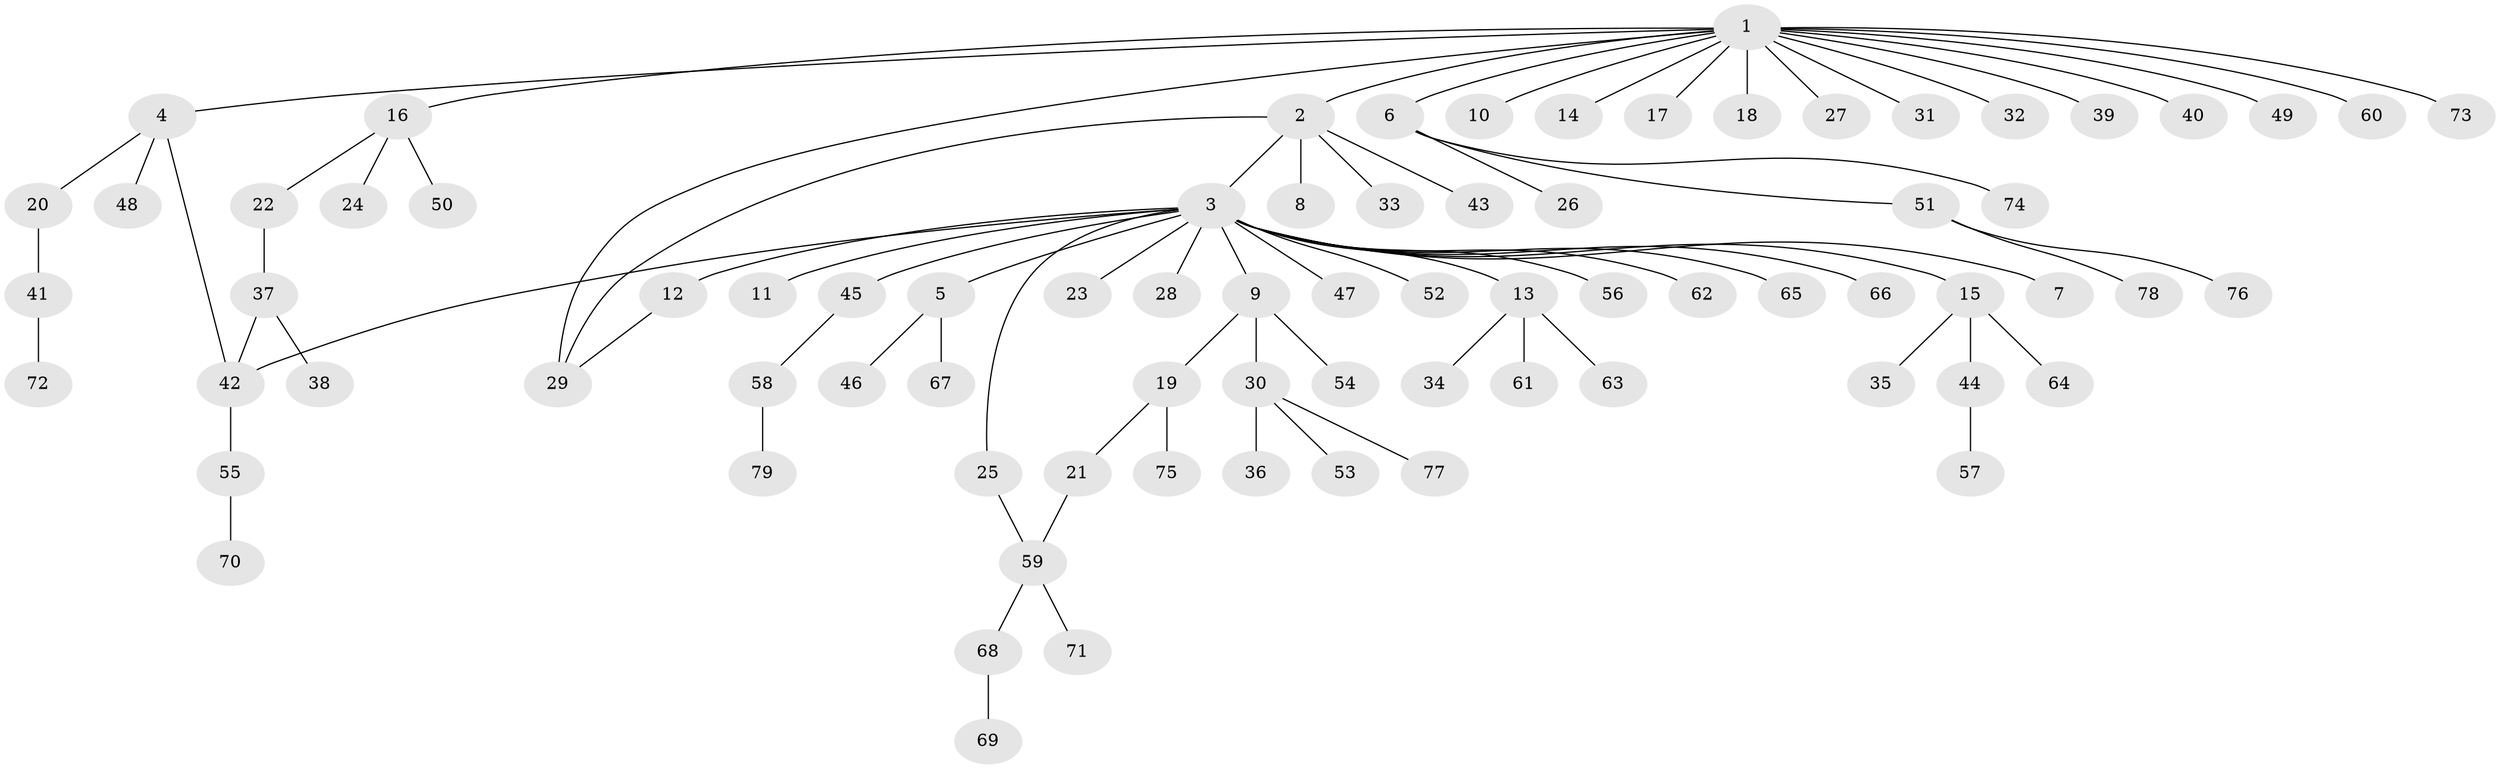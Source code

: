// Generated by graph-tools (version 1.1) at 2025/49/03/09/25 03:49:56]
// undirected, 79 vertices, 83 edges
graph export_dot {
graph [start="1"]
  node [color=gray90,style=filled];
  1;
  2;
  3;
  4;
  5;
  6;
  7;
  8;
  9;
  10;
  11;
  12;
  13;
  14;
  15;
  16;
  17;
  18;
  19;
  20;
  21;
  22;
  23;
  24;
  25;
  26;
  27;
  28;
  29;
  30;
  31;
  32;
  33;
  34;
  35;
  36;
  37;
  38;
  39;
  40;
  41;
  42;
  43;
  44;
  45;
  46;
  47;
  48;
  49;
  50;
  51;
  52;
  53;
  54;
  55;
  56;
  57;
  58;
  59;
  60;
  61;
  62;
  63;
  64;
  65;
  66;
  67;
  68;
  69;
  70;
  71;
  72;
  73;
  74;
  75;
  76;
  77;
  78;
  79;
  1 -- 2;
  1 -- 4;
  1 -- 6;
  1 -- 10;
  1 -- 14;
  1 -- 16;
  1 -- 17;
  1 -- 18;
  1 -- 27;
  1 -- 29;
  1 -- 31;
  1 -- 32;
  1 -- 39;
  1 -- 40;
  1 -- 49;
  1 -- 60;
  1 -- 73;
  2 -- 3;
  2 -- 8;
  2 -- 29;
  2 -- 33;
  2 -- 43;
  3 -- 5;
  3 -- 7;
  3 -- 9;
  3 -- 11;
  3 -- 12;
  3 -- 13;
  3 -- 15;
  3 -- 23;
  3 -- 25;
  3 -- 28;
  3 -- 42;
  3 -- 45;
  3 -- 47;
  3 -- 52;
  3 -- 56;
  3 -- 62;
  3 -- 65;
  3 -- 66;
  4 -- 20;
  4 -- 42;
  4 -- 48;
  5 -- 46;
  5 -- 67;
  6 -- 26;
  6 -- 51;
  6 -- 74;
  9 -- 19;
  9 -- 30;
  9 -- 54;
  12 -- 29;
  13 -- 34;
  13 -- 61;
  13 -- 63;
  15 -- 35;
  15 -- 44;
  15 -- 64;
  16 -- 22;
  16 -- 24;
  16 -- 50;
  19 -- 21;
  19 -- 75;
  20 -- 41;
  21 -- 59;
  22 -- 37;
  25 -- 59;
  30 -- 36;
  30 -- 53;
  30 -- 77;
  37 -- 38;
  37 -- 42;
  41 -- 72;
  42 -- 55;
  44 -- 57;
  45 -- 58;
  51 -- 76;
  51 -- 78;
  55 -- 70;
  58 -- 79;
  59 -- 68;
  59 -- 71;
  68 -- 69;
}
